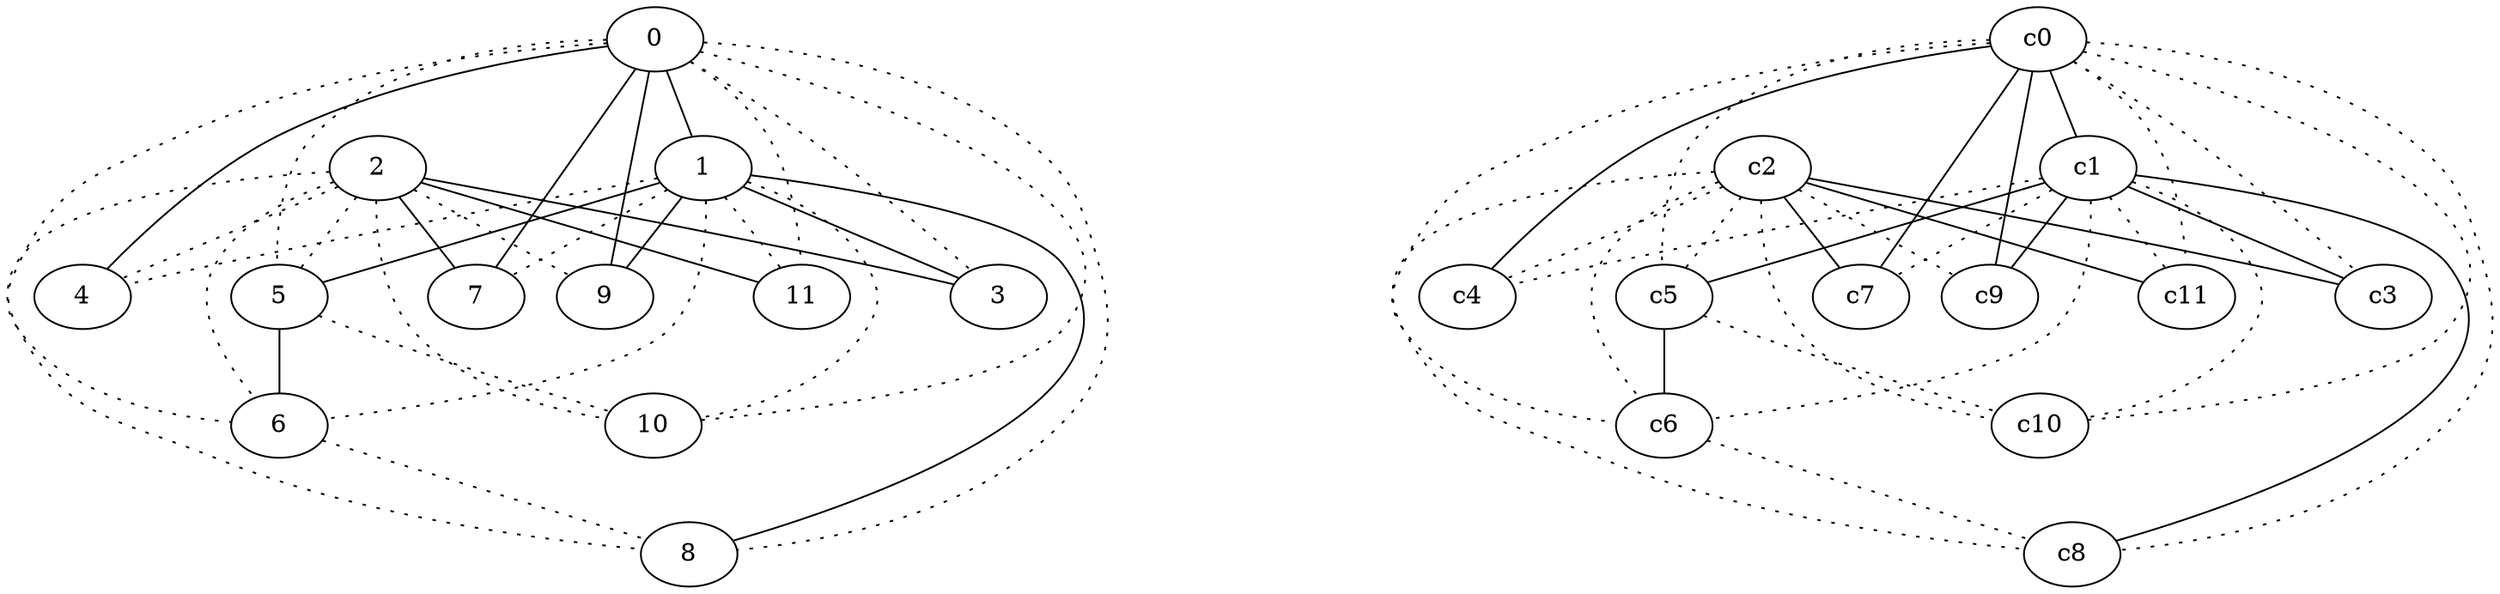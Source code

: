 graph {
a0[label=0];
a1[label=1];
a2[label=2];
a3[label=3];
a4[label=4];
a5[label=5];
a6[label=6];
a7[label=7];
a8[label=8];
a9[label=9];
a10[label=10];
a11[label=11];
a0 -- a1;
a0 -- a3 [style=dotted];
a0 -- a4;
a0 -- a5 [style=dotted];
a0 -- a6 [style=dotted];
a0 -- a7;
a0 -- a8 [style=dotted];
a0 -- a9;
a0 -- a10 [style=dotted];
a0 -- a11 [style=dotted];
a1 -- a3;
a1 -- a4 [style=dotted];
a1 -- a5;
a1 -- a6 [style=dotted];
a1 -- a7 [style=dotted];
a1 -- a8;
a1 -- a9;
a1 -- a10 [style=dotted];
a1 -- a11 [style=dotted];
a2 -- a3;
a2 -- a4 [style=dotted];
a2 -- a5 [style=dotted];
a2 -- a6 [style=dotted];
a2 -- a7;
a2 -- a8 [style=dotted];
a2 -- a9 [style=dotted];
a2 -- a10 [style=dotted];
a2 -- a11;
a5 -- a6;
a5 -- a10 [style=dotted];
a6 -- a8 [style=dotted];
c0 -- c1;
c0 -- c3 [style=dotted];
c0 -- c4;
c0 -- c5 [style=dotted];
c0 -- c6 [style=dotted];
c0 -- c7;
c0 -- c8 [style=dotted];
c0 -- c9;
c0 -- c10 [style=dotted];
c0 -- c11 [style=dotted];
c1 -- c3;
c1 -- c4 [style=dotted];
c1 -- c5;
c1 -- c6 [style=dotted];
c1 -- c7 [style=dotted];
c1 -- c8;
c1 -- c9;
c1 -- c10 [style=dotted];
c1 -- c11 [style=dotted];
c2 -- c3;
c2 -- c4 [style=dotted];
c2 -- c5 [style=dotted];
c2 -- c6 [style=dotted];
c2 -- c7;
c2 -- c8 [style=dotted];
c2 -- c9 [style=dotted];
c2 -- c10 [style=dotted];
c2 -- c11;
c5 -- c6;
c5 -- c10 [style=dotted];
c6 -- c8 [style=dotted];
}
